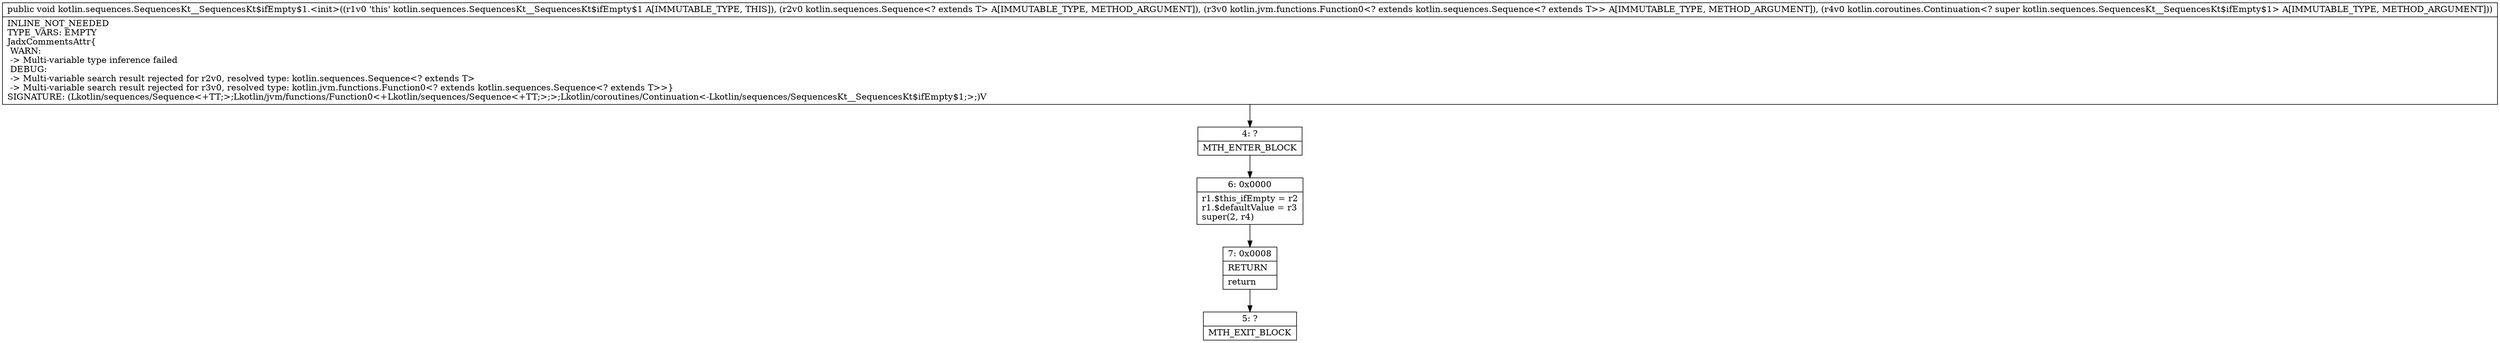 digraph "CFG forkotlin.sequences.SequencesKt__SequencesKt$ifEmpty$1.\<init\>(Lkotlin\/sequences\/Sequence;Lkotlin\/jvm\/functions\/Function0;Lkotlin\/coroutines\/Continuation;)V" {
Node_4 [shape=record,label="{4\:\ ?|MTH_ENTER_BLOCK\l}"];
Node_6 [shape=record,label="{6\:\ 0x0000|r1.$this_ifEmpty = r2\lr1.$defaultValue = r3\lsuper(2, r4)\l}"];
Node_7 [shape=record,label="{7\:\ 0x0008|RETURN\l|return\l}"];
Node_5 [shape=record,label="{5\:\ ?|MTH_EXIT_BLOCK\l}"];
MethodNode[shape=record,label="{public void kotlin.sequences.SequencesKt__SequencesKt$ifEmpty$1.\<init\>((r1v0 'this' kotlin.sequences.SequencesKt__SequencesKt$ifEmpty$1 A[IMMUTABLE_TYPE, THIS]), (r2v0 kotlin.sequences.Sequence\<? extends T\> A[IMMUTABLE_TYPE, METHOD_ARGUMENT]), (r3v0 kotlin.jvm.functions.Function0\<? extends kotlin.sequences.Sequence\<? extends T\>\> A[IMMUTABLE_TYPE, METHOD_ARGUMENT]), (r4v0 kotlin.coroutines.Continuation\<? super kotlin.sequences.SequencesKt__SequencesKt$ifEmpty$1\> A[IMMUTABLE_TYPE, METHOD_ARGUMENT]))  | INLINE_NOT_NEEDED\lTYPE_VARS: EMPTY\lJadxCommentsAttr\{\l WARN: \l \-\> Multi\-variable type inference failed\l DEBUG: \l \-\> Multi\-variable search result rejected for r2v0, resolved type: kotlin.sequences.Sequence\<? extends T\>\l \-\> Multi\-variable search result rejected for r3v0, resolved type: kotlin.jvm.functions.Function0\<? extends kotlin.sequences.Sequence\<? extends T\>\>\}\lSIGNATURE: (Lkotlin\/sequences\/Sequence\<+TT;\>;Lkotlin\/jvm\/functions\/Function0\<+Lkotlin\/sequences\/Sequence\<+TT;\>;\>;Lkotlin\/coroutines\/Continuation\<\-Lkotlin\/sequences\/SequencesKt__SequencesKt$ifEmpty$1;\>;)V\l}"];
MethodNode -> Node_4;Node_4 -> Node_6;
Node_6 -> Node_7;
Node_7 -> Node_5;
}

